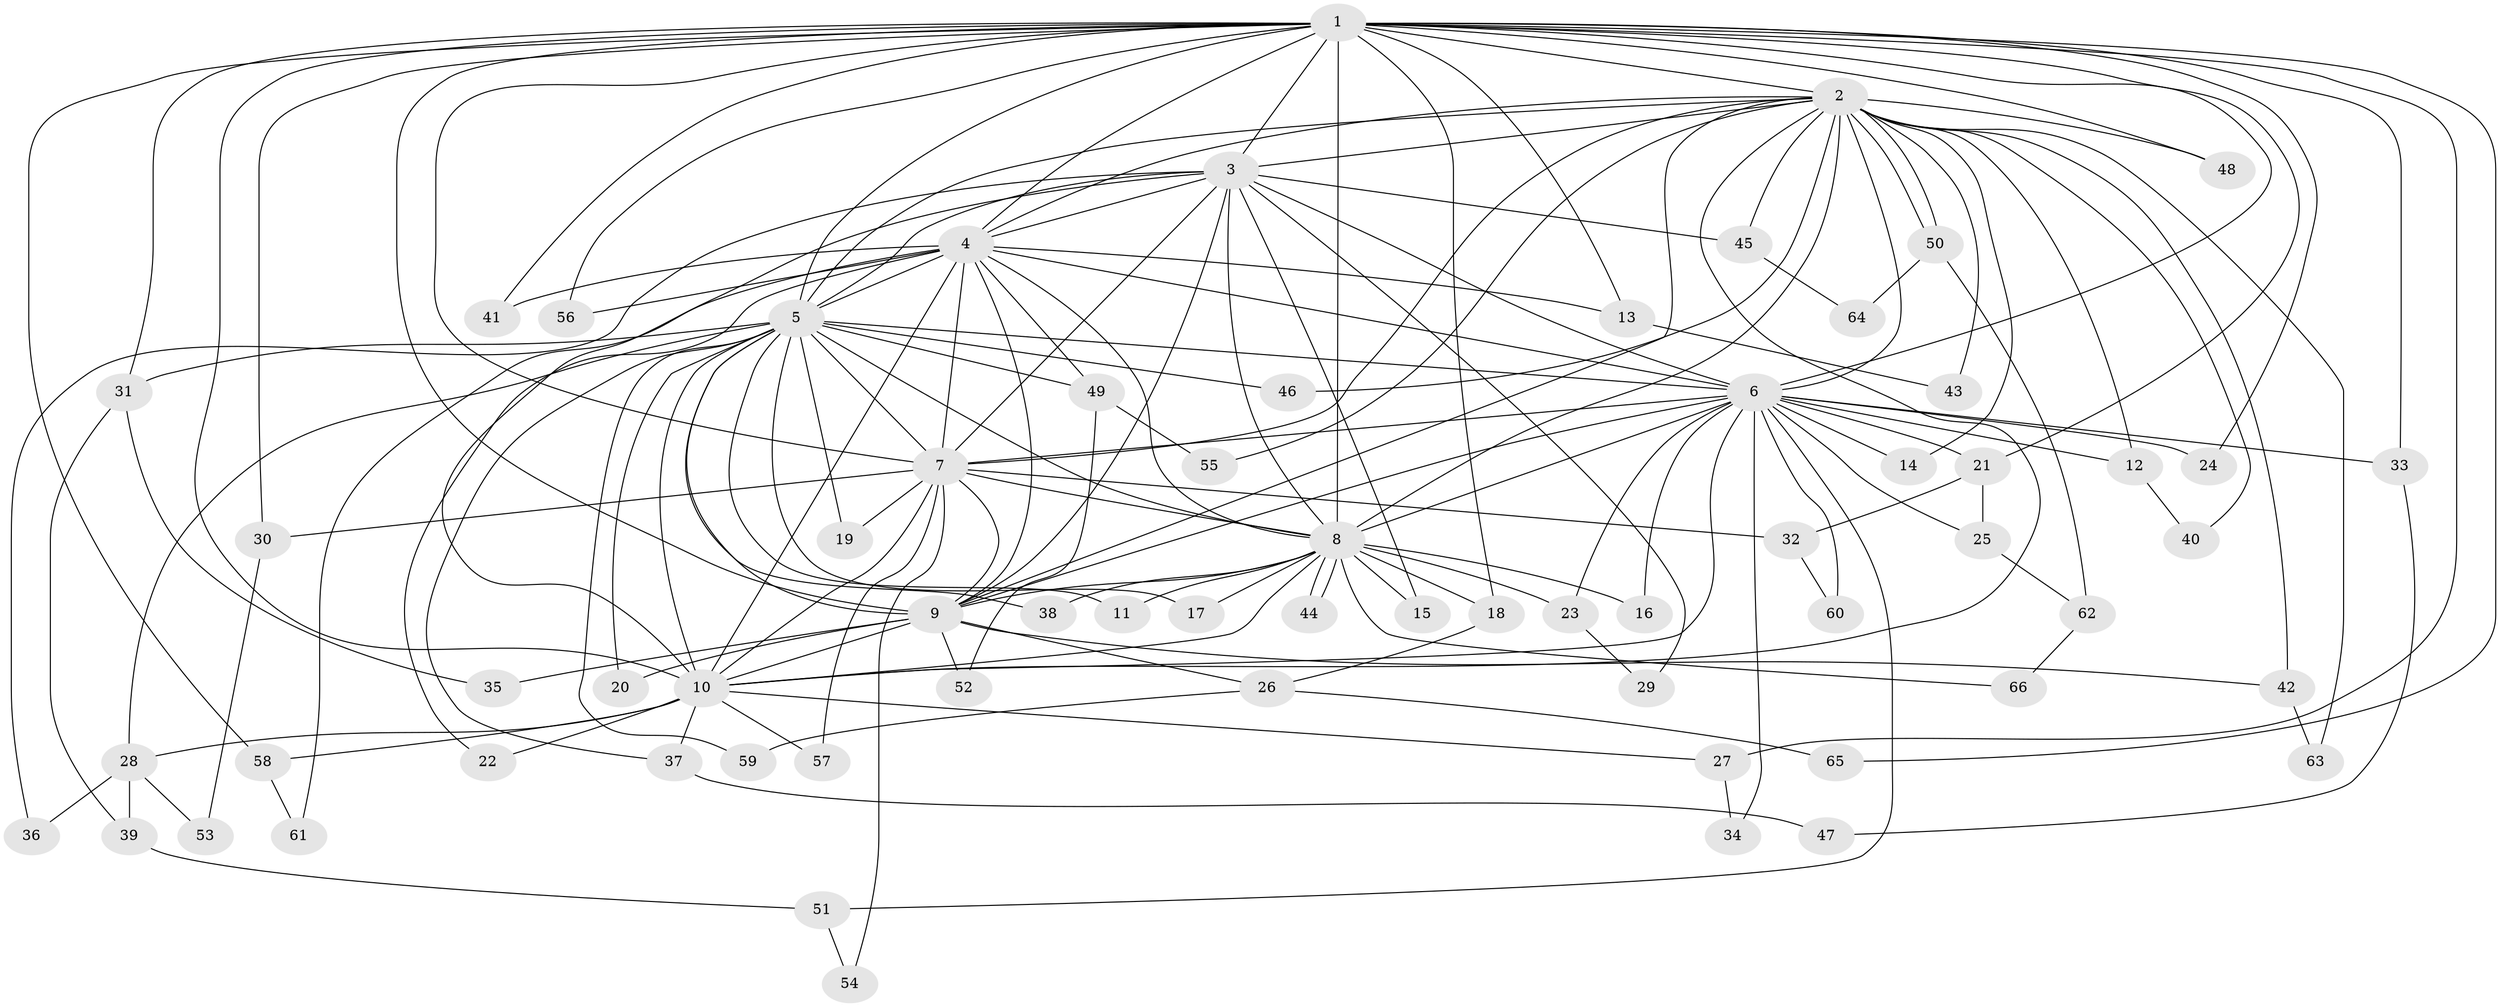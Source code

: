 // coarse degree distribution, {13: 0.03571428571428571, 9: 0.03571428571428571, 10: 0.03571428571428571, 8: 0.03571428571428571, 15: 0.03571428571428571, 11: 0.03571428571428571, 3: 0.21428571428571427, 14: 0.03571428571428571, 2: 0.39285714285714285, 4: 0.07142857142857142, 5: 0.03571428571428571, 1: 0.03571428571428571}
// Generated by graph-tools (version 1.1) at 2025/49/03/04/25 22:49:52]
// undirected, 66 vertices, 157 edges
graph export_dot {
  node [color=gray90,style=filled];
  1;
  2;
  3;
  4;
  5;
  6;
  7;
  8;
  9;
  10;
  11;
  12;
  13;
  14;
  15;
  16;
  17;
  18;
  19;
  20;
  21;
  22;
  23;
  24;
  25;
  26;
  27;
  28;
  29;
  30;
  31;
  32;
  33;
  34;
  35;
  36;
  37;
  38;
  39;
  40;
  41;
  42;
  43;
  44;
  45;
  46;
  47;
  48;
  49;
  50;
  51;
  52;
  53;
  54;
  55;
  56;
  57;
  58;
  59;
  60;
  61;
  62;
  63;
  64;
  65;
  66;
  1 -- 2;
  1 -- 3;
  1 -- 4;
  1 -- 5;
  1 -- 6;
  1 -- 7;
  1 -- 8;
  1 -- 9;
  1 -- 10;
  1 -- 13;
  1 -- 18;
  1 -- 21;
  1 -- 24;
  1 -- 27;
  1 -- 30;
  1 -- 31;
  1 -- 33;
  1 -- 41;
  1 -- 48;
  1 -- 56;
  1 -- 58;
  1 -- 65;
  2 -- 3;
  2 -- 4;
  2 -- 5;
  2 -- 6;
  2 -- 7;
  2 -- 8;
  2 -- 9;
  2 -- 10;
  2 -- 12;
  2 -- 14;
  2 -- 40;
  2 -- 42;
  2 -- 43;
  2 -- 45;
  2 -- 46;
  2 -- 48;
  2 -- 50;
  2 -- 50;
  2 -- 55;
  2 -- 63;
  3 -- 4;
  3 -- 5;
  3 -- 6;
  3 -- 7;
  3 -- 8;
  3 -- 9;
  3 -- 10;
  3 -- 15;
  3 -- 29;
  3 -- 36;
  3 -- 45;
  4 -- 5;
  4 -- 6;
  4 -- 7;
  4 -- 8;
  4 -- 9;
  4 -- 10;
  4 -- 13;
  4 -- 22;
  4 -- 41;
  4 -- 49;
  4 -- 56;
  4 -- 61;
  5 -- 6;
  5 -- 7;
  5 -- 8;
  5 -- 9;
  5 -- 10;
  5 -- 11;
  5 -- 17;
  5 -- 19;
  5 -- 20;
  5 -- 28;
  5 -- 31;
  5 -- 37;
  5 -- 38;
  5 -- 46;
  5 -- 49;
  5 -- 59;
  6 -- 7;
  6 -- 8;
  6 -- 9;
  6 -- 10;
  6 -- 12;
  6 -- 14;
  6 -- 16;
  6 -- 21;
  6 -- 23;
  6 -- 24;
  6 -- 25;
  6 -- 33;
  6 -- 34;
  6 -- 51;
  6 -- 60;
  7 -- 8;
  7 -- 9;
  7 -- 10;
  7 -- 19;
  7 -- 30;
  7 -- 32;
  7 -- 54;
  7 -- 57;
  8 -- 9;
  8 -- 10;
  8 -- 11;
  8 -- 15;
  8 -- 16;
  8 -- 17;
  8 -- 18;
  8 -- 23;
  8 -- 38;
  8 -- 44;
  8 -- 44;
  8 -- 66;
  9 -- 10;
  9 -- 20;
  9 -- 26;
  9 -- 35;
  9 -- 42;
  9 -- 52;
  10 -- 22;
  10 -- 27;
  10 -- 28;
  10 -- 37;
  10 -- 57;
  10 -- 58;
  12 -- 40;
  13 -- 43;
  18 -- 26;
  21 -- 25;
  21 -- 32;
  23 -- 29;
  25 -- 62;
  26 -- 59;
  26 -- 65;
  27 -- 34;
  28 -- 36;
  28 -- 39;
  28 -- 53;
  30 -- 53;
  31 -- 35;
  31 -- 39;
  32 -- 60;
  33 -- 47;
  37 -- 47;
  39 -- 51;
  42 -- 63;
  45 -- 64;
  49 -- 52;
  49 -- 55;
  50 -- 62;
  50 -- 64;
  51 -- 54;
  58 -- 61;
  62 -- 66;
}
